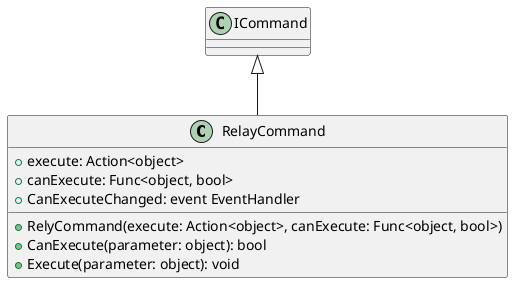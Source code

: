 @startuml RelayCommand

class RelayCommand extends ICommand {
    + execute: Action<object>
    + canExecute: Func<object, bool>
    + CanExecuteChanged: event EventHandler
    + RelyCommand(execute: Action<object>, canExecute: Func<object, bool>)
    + CanExecute(parameter: object): bool
    + Execute(parameter: object): void
}

@enduml
